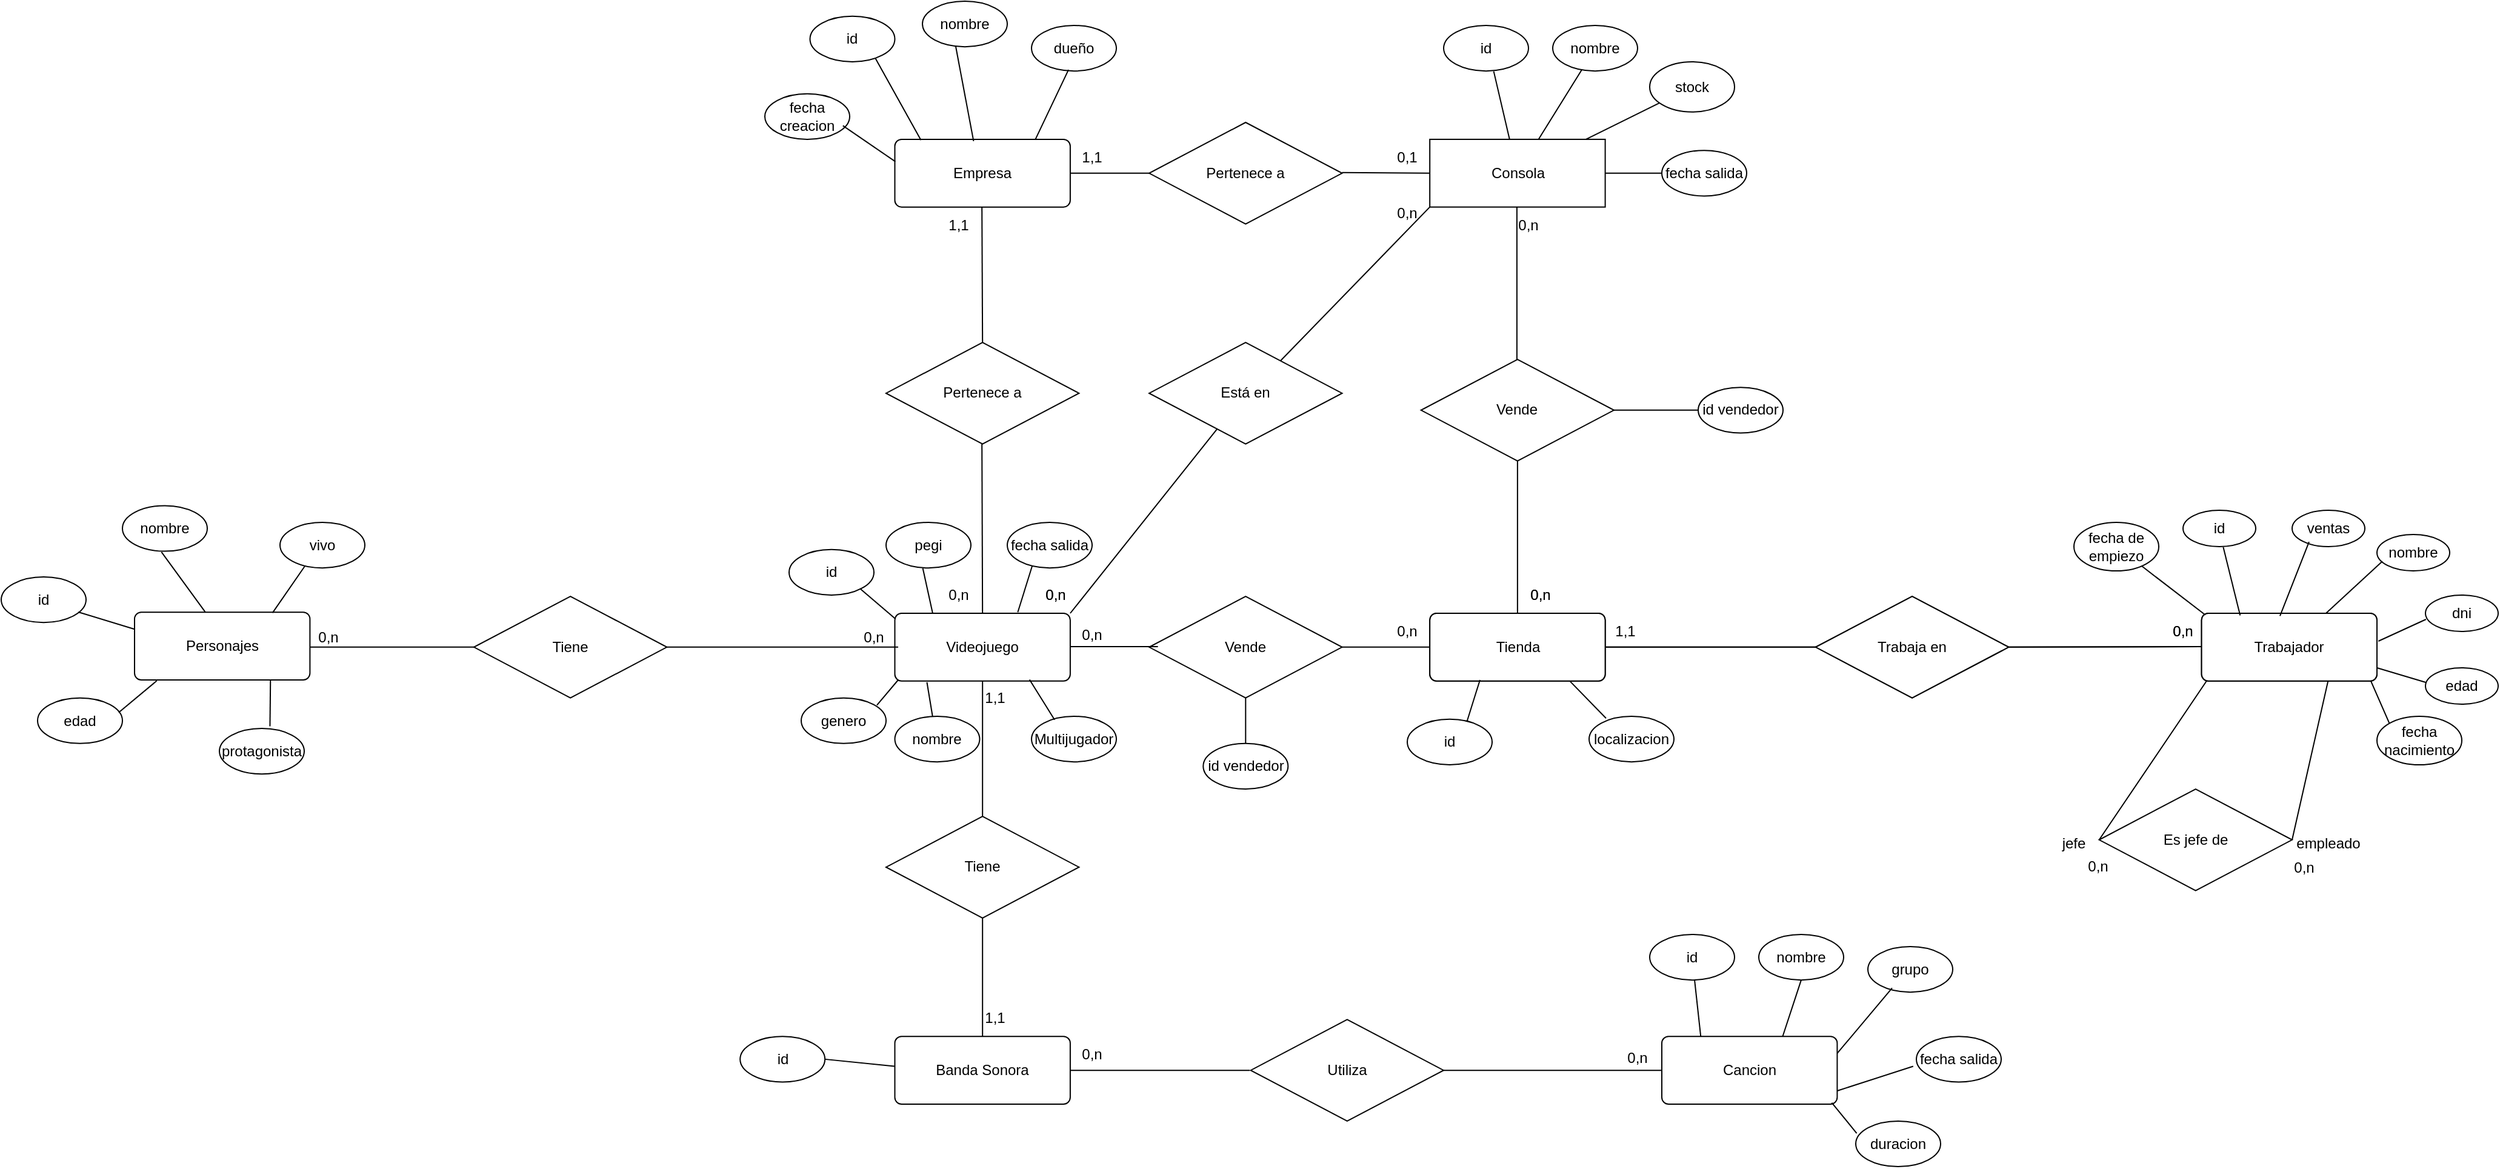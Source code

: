 <mxfile version="21.2.7" type="device">
  <diagram id="R2lEEEUBdFMjLlhIrx00" name="Page-1">
    <mxGraphModel dx="1991" dy="1127" grid="1" gridSize="10" guides="1" tooltips="1" connect="1" arrows="1" fold="1" page="1" pageScale="1" pageWidth="850" pageHeight="1100" math="0" shadow="0" extFonts="Permanent Marker^https://fonts.googleapis.com/css?family=Permanent+Marker">
      <root>
        <mxCell id="0" />
        <mxCell id="1" parent="0" />
        <mxCell id="obafi1UPasWX9JM71mCs-112" value="id" style="ellipse;whiteSpace=wrap;html=1;align=center;" vertex="1" parent="1">
          <mxGeometry x="290" y="595" width="70" height="37.59" as="geometry" />
        </mxCell>
        <mxCell id="obafi1UPasWX9JM71mCs-50" value="id vendedor" style="ellipse;whiteSpace=wrap;html=1;align=center;" vertex="1" parent="1">
          <mxGeometry x="1690" y="438.62" width="70" height="37.59" as="geometry" />
        </mxCell>
        <mxCell id="obafi1UPasWX9JM71mCs-51" value="nombre" style="ellipse;whiteSpace=wrap;html=1;align=center;" vertex="1" parent="1">
          <mxGeometry x="2250" y="560" width="60" height="30" as="geometry" />
        </mxCell>
        <mxCell id="obafi1UPasWX9JM71mCs-52" value="dni" style="ellipse;whiteSpace=wrap;html=1;align=center;" vertex="1" parent="1">
          <mxGeometry x="2290" y="610" width="60" height="30" as="geometry" />
        </mxCell>
        <mxCell id="obafi1UPasWX9JM71mCs-53" value="edad" style="ellipse;whiteSpace=wrap;html=1;align=center;" vertex="1" parent="1">
          <mxGeometry x="2290" y="670" width="60" height="30" as="geometry" />
        </mxCell>
        <mxCell id="obafi1UPasWX9JM71mCs-54" value="fecha nacimiento" style="ellipse;whiteSpace=wrap;html=1;align=center;" vertex="1" parent="1">
          <mxGeometry x="2250" y="710" width="70" height="40" as="geometry" />
        </mxCell>
        <mxCell id="obafi1UPasWX9JM71mCs-3" value="Videojuego" style="rounded=1;arcSize=10;whiteSpace=wrap;html=1;align=center;" vertex="1" parent="1">
          <mxGeometry x="1027.235" y="625.0" width="144.706" height="55.862" as="geometry" />
        </mxCell>
        <mxCell id="obafi1UPasWX9JM71mCs-264" style="edgeStyle=orthogonalEdgeStyle;rounded=0;orthogonalLoop=1;jettySize=auto;html=1;exitX=0;exitY=0.5;exitDx=0;exitDy=0;" edge="1" parent="1" source="obafi1UPasWX9JM71mCs-4">
          <mxGeometry relative="1" as="geometry">
            <mxPoint x="1027" y="262.143" as="targetPoint" />
          </mxGeometry>
        </mxCell>
        <mxCell id="obafi1UPasWX9JM71mCs-4" value="Empresa" style="rounded=1;arcSize=10;whiteSpace=wrap;html=1;align=center;" vertex="1" parent="1">
          <mxGeometry x="1027.235" y="233.966" width="144.706" height="55.862" as="geometry" />
        </mxCell>
        <mxCell id="obafi1UPasWX9JM71mCs-5" value="Consola" style="whiteSpace=wrap;html=1;align=center;" vertex="1" parent="1">
          <mxGeometry x="1468.588" y="233.966" width="144.706" height="55.862" as="geometry" />
        </mxCell>
        <mxCell id="obafi1UPasWX9JM71mCs-6" value="Banda Sonora" style="rounded=1;arcSize=10;whiteSpace=wrap;html=1;align=center;" vertex="1" parent="1">
          <mxGeometry x="1027.235" y="974.138" width="144.706" height="55.862" as="geometry" />
        </mxCell>
        <mxCell id="obafi1UPasWX9JM71mCs-11" value="" style="group" vertex="1" connectable="0" parent="1">
          <mxGeometry x="1468.588" y="611.034" width="781.412" height="83.793" as="geometry" />
        </mxCell>
        <mxCell id="obafi1UPasWX9JM71mCs-1" value="Tienda" style="rounded=1;arcSize=10;whiteSpace=wrap;html=1;align=center;" vertex="1" parent="obafi1UPasWX9JM71mCs-11">
          <mxGeometry y="13.966" width="144.706" height="55.862" as="geometry" />
        </mxCell>
        <mxCell id="obafi1UPasWX9JM71mCs-2" value="Trabajador" style="rounded=1;arcSize=10;whiteSpace=wrap;html=1;align=center;" vertex="1" parent="obafi1UPasWX9JM71mCs-11">
          <mxGeometry x="636.706" y="13.966" width="144.706" height="55.862" as="geometry" />
        </mxCell>
        <mxCell id="obafi1UPasWX9JM71mCs-8" value="Tiene" style="shape=rhombus;perimeter=rhombusPerimeter;whiteSpace=wrap;html=1;align=center;" vertex="1" parent="obafi1UPasWX9JM71mCs-11">
          <mxGeometry x="318.353" width="159.176" height="83.793" as="geometry" />
        </mxCell>
        <mxCell id="obafi1UPasWX9JM71mCs-9" value="" style="endArrow=none;html=1;rounded=0;exitX=1;exitY=0.5;exitDx=0;exitDy=0;entryX=0;entryY=0.5;entryDx=0;entryDy=0;" edge="1" parent="obafi1UPasWX9JM71mCs-11" source="obafi1UPasWX9JM71mCs-1" target="obafi1UPasWX9JM71mCs-8">
          <mxGeometry width="50" height="50" relative="1" as="geometry">
            <mxPoint x="303.882" y="83.793" as="sourcePoint" />
            <mxPoint x="376.235" y="13.966" as="targetPoint" />
          </mxGeometry>
        </mxCell>
        <mxCell id="obafi1UPasWX9JM71mCs-10" value="" style="endArrow=none;html=1;rounded=0;entryX=0;entryY=0.5;entryDx=0;entryDy=0;" edge="1" parent="obafi1UPasWX9JM71mCs-11">
          <mxGeometry width="50" height="50" relative="1" as="geometry">
            <mxPoint x="477.529" y="41.897" as="sourcePoint" />
            <mxPoint x="636.706" y="41.422" as="targetPoint" />
          </mxGeometry>
        </mxCell>
        <mxCell id="obafi1UPasWX9JM71mCs-40" value="0,n" style="text;html=1;strokeColor=none;fillColor=none;align=center;verticalAlign=middle;whiteSpace=wrap;rounded=0;" vertex="1" parent="obafi1UPasWX9JM71mCs-11">
          <mxGeometry x="61.412" y="-16.034" width="60" height="30" as="geometry" />
        </mxCell>
        <mxCell id="obafi1UPasWX9JM71mCs-46" value="1,1" style="text;html=1;strokeColor=none;fillColor=none;align=center;verticalAlign=middle;whiteSpace=wrap;rounded=0;" vertex="1" parent="obafi1UPasWX9JM71mCs-11">
          <mxGeometry x="131.412" y="13.966" width="60" height="30" as="geometry" />
        </mxCell>
        <mxCell id="obafi1UPasWX9JM71mCs-47" value="0,n" style="text;html=1;strokeColor=none;fillColor=none;align=center;verticalAlign=middle;whiteSpace=wrap;rounded=0;" vertex="1" parent="obafi1UPasWX9JM71mCs-11">
          <mxGeometry x="591.412" y="13.966" width="60" height="30" as="geometry" />
        </mxCell>
        <mxCell id="obafi1UPasWX9JM71mCs-13" value="Vende" style="shape=rhombus;perimeter=rhombusPerimeter;whiteSpace=wrap;html=1;align=center;" vertex="1" parent="1">
          <mxGeometry x="1461.353" y="415.517" width="159.176" height="83.793" as="geometry" />
        </mxCell>
        <mxCell id="obafi1UPasWX9JM71mCs-14" value="" style="endArrow=none;html=1;rounded=0;exitX=0.5;exitY=1;exitDx=0;exitDy=0;entryX=0;entryY=0.5;entryDx=0;entryDy=0;" edge="1" parent="1" source="obafi1UPasWX9JM71mCs-13">
          <mxGeometry width="50" height="50" relative="1" as="geometry">
            <mxPoint x="1367.294" y="625.0" as="sourcePoint" />
            <mxPoint x="1540.941" y="625.0" as="targetPoint" />
            <Array as="points" />
          </mxGeometry>
        </mxCell>
        <mxCell id="obafi1UPasWX9JM71mCs-15" value="" style="endArrow=none;html=1;rounded=0;exitX=0.5;exitY=1;exitDx=0;exitDy=0;entryX=0;entryY=0.5;entryDx=0;entryDy=0;" edge="1" parent="1">
          <mxGeometry width="50" height="50" relative="1" as="geometry">
            <mxPoint x="1540.449" y="289.828" as="sourcePoint" />
            <mxPoint x="1540.449" y="415.517" as="targetPoint" />
            <Array as="points" />
          </mxGeometry>
        </mxCell>
        <mxCell id="obafi1UPasWX9JM71mCs-17" value="Pertenece a" style="shape=rhombus;perimeter=rhombusPerimeter;whiteSpace=wrap;html=1;align=center;" vertex="1" parent="1">
          <mxGeometry x="1020" y="401.552" width="159.176" height="83.793" as="geometry" />
        </mxCell>
        <mxCell id="obafi1UPasWX9JM71mCs-18" value="" style="endArrow=none;html=1;rounded=0;exitX=0.5;exitY=1;exitDx=0;exitDy=0;entryX=0.5;entryY=0;entryDx=0;entryDy=0;" edge="1" parent="1" target="obafi1UPasWX9JM71mCs-3">
          <mxGeometry width="50" height="50" relative="1" as="geometry">
            <mxPoint x="1099.096" y="485.345" as="sourcePoint" />
            <mxPoint x="1099.096" y="611.034" as="targetPoint" />
            <Array as="points" />
          </mxGeometry>
        </mxCell>
        <mxCell id="obafi1UPasWX9JM71mCs-19" value="" style="endArrow=none;html=1;rounded=0;exitX=0.5;exitY=1;exitDx=0;exitDy=0;" edge="1" parent="1">
          <mxGeometry width="50" height="50" relative="1" as="geometry">
            <mxPoint x="1099.096" y="289.828" as="sourcePoint" />
            <mxPoint x="1099.588" y="401.552" as="targetPoint" />
            <Array as="points" />
          </mxGeometry>
        </mxCell>
        <mxCell id="obafi1UPasWX9JM71mCs-20" value="Pertenece a" style="shape=rhombus;perimeter=rhombusPerimeter;whiteSpace=wrap;html=1;align=center;" vertex="1" parent="1">
          <mxGeometry x="1237.059" y="220" width="159.176" height="83.793" as="geometry" />
        </mxCell>
        <mxCell id="obafi1UPasWX9JM71mCs-21" value="" style="endArrow=none;html=1;rounded=0;exitX=0.5;exitY=1;exitDx=0;exitDy=0;entryX=0;entryY=0.5;entryDx=0;entryDy=0;" edge="1" parent="1" target="obafi1UPasWX9JM71mCs-20">
          <mxGeometry width="50" height="50" relative="1" as="geometry">
            <mxPoint x="1171.941" y="261.897" as="sourcePoint" />
            <mxPoint x="1172.433" y="373.621" as="targetPoint" />
            <Array as="points" />
          </mxGeometry>
        </mxCell>
        <mxCell id="obafi1UPasWX9JM71mCs-22" value="" style="endArrow=none;html=1;rounded=0;exitX=0.5;exitY=1;exitDx=0;exitDy=0;entryX=0;entryY=0.5;entryDx=0;entryDy=0;" edge="1" parent="1" target="obafi1UPasWX9JM71mCs-5">
          <mxGeometry width="50" height="50" relative="1" as="geometry">
            <mxPoint x="1396.235" y="261.422" as="sourcePoint" />
            <mxPoint x="1461.353" y="261.422" as="targetPoint" />
            <Array as="points" />
          </mxGeometry>
        </mxCell>
        <mxCell id="obafi1UPasWX9JM71mCs-23" value="" style="endArrow=none;html=1;rounded=0;" edge="1" parent="1" target="obafi1UPasWX9JM71mCs-24">
          <mxGeometry width="50" height="50" relative="1" as="geometry">
            <mxPoint x="1171.941" y="625.0" as="sourcePoint" />
            <mxPoint x="1309.412" y="471.379" as="targetPoint" />
          </mxGeometry>
        </mxCell>
        <mxCell id="obafi1UPasWX9JM71mCs-24" value="Está en" style="shape=rhombus;perimeter=rhombusPerimeter;whiteSpace=wrap;html=1;align=center;" vertex="1" parent="1">
          <mxGeometry x="1237.059" y="401.552" width="159.176" height="83.793" as="geometry" />
        </mxCell>
        <mxCell id="obafi1UPasWX9JM71mCs-25" value="" style="endArrow=none;html=1;rounded=0;exitX=0.681;exitY=0.18;exitDx=0;exitDy=0;exitPerimeter=0;" edge="1" parent="1" source="obafi1UPasWX9JM71mCs-24">
          <mxGeometry width="50" height="50" relative="1" as="geometry">
            <mxPoint x="1331.118" y="443.448" as="sourcePoint" />
            <mxPoint x="1468.588" y="289.828" as="targetPoint" />
          </mxGeometry>
        </mxCell>
        <mxCell id="obafi1UPasWX9JM71mCs-26" value="Vende" style="shape=rhombus;perimeter=rhombusPerimeter;whiteSpace=wrap;html=1;align=center;" vertex="1" parent="1">
          <mxGeometry x="1237.059" y="611.034" width="159.176" height="83.793" as="geometry" />
        </mxCell>
        <mxCell id="obafi1UPasWX9JM71mCs-27" value="" style="endArrow=none;html=1;rounded=0;exitX=1;exitY=0.5;exitDx=0;exitDy=0;entryX=0;entryY=0.5;entryDx=0;entryDy=0;" edge="1" parent="1" source="obafi1UPasWX9JM71mCs-26" target="obafi1UPasWX9JM71mCs-1">
          <mxGeometry width="50" height="50" relative="1" as="geometry">
            <mxPoint x="1454.118" y="555.172" as="sourcePoint" />
            <mxPoint x="1454.118" y="680.862" as="targetPoint" />
            <Array as="points" />
          </mxGeometry>
        </mxCell>
        <mxCell id="obafi1UPasWX9JM71mCs-28" value="" style="endArrow=none;html=1;rounded=0;exitX=1;exitY=0.5;exitDx=0;exitDy=0;entryX=0;entryY=0.5;entryDx=0;entryDy=0;" edge="1" parent="1">
          <mxGeometry width="50" height="50" relative="1" as="geometry">
            <mxPoint x="1171.941" y="652.456" as="sourcePoint" />
            <mxPoint x="1244.294" y="652.456" as="targetPoint" />
            <Array as="points" />
          </mxGeometry>
        </mxCell>
        <mxCell id="obafi1UPasWX9JM71mCs-29" value="Tiene" style="shape=rhombus;perimeter=rhombusPerimeter;whiteSpace=wrap;html=1;align=center;" vertex="1" parent="1">
          <mxGeometry x="1020" y="792.586" width="159.176" height="83.793" as="geometry" />
        </mxCell>
        <mxCell id="obafi1UPasWX9JM71mCs-31" value="" style="endArrow=none;html=1;rounded=0;exitX=0.5;exitY=1;exitDx=0;exitDy=0;entryX=0.5;entryY=0;entryDx=0;entryDy=0;" edge="1" parent="1" source="obafi1UPasWX9JM71mCs-29">
          <mxGeometry width="50" height="50" relative="1" as="geometry">
            <mxPoint x="1099.096" y="834.483" as="sourcePoint" />
            <mxPoint x="1099.588" y="974.138" as="targetPoint" />
            <Array as="points" />
          </mxGeometry>
        </mxCell>
        <mxCell id="obafi1UPasWX9JM71mCs-32" value="" style="endArrow=none;html=1;rounded=0;entryX=0.5;entryY=0;entryDx=0;entryDy=0;" edge="1" parent="1" target="obafi1UPasWX9JM71mCs-29">
          <mxGeometry width="50" height="50" relative="1" as="geometry">
            <mxPoint x="1099.588" y="680.862" as="sourcePoint" />
            <mxPoint x="1099.588" y="764.655" as="targetPoint" />
            <Array as="points" />
          </mxGeometry>
        </mxCell>
        <mxCell id="obafi1UPasWX9JM71mCs-34" value="0,n" style="text;html=1;strokeColor=none;fillColor=none;align=center;verticalAlign=middle;whiteSpace=wrap;rounded=0;" vertex="1" parent="1">
          <mxGeometry x="1420" y="625" width="60" height="30" as="geometry" />
        </mxCell>
        <mxCell id="obafi1UPasWX9JM71mCs-35" value="0,n" style="text;html=1;strokeColor=none;fillColor=none;align=center;verticalAlign=middle;whiteSpace=wrap;rounded=0;" vertex="1" parent="1">
          <mxGeometry x="1160" y="630" width="60" height="25" as="geometry" />
        </mxCell>
        <mxCell id="obafi1UPasWX9JM71mCs-36" value="0,n" style="text;html=1;strokeColor=none;fillColor=none;align=center;verticalAlign=middle;whiteSpace=wrap;rounded=0;" vertex="1" parent="1">
          <mxGeometry x="1420" y="280" width="60" height="30" as="geometry" />
        </mxCell>
        <mxCell id="obafi1UPasWX9JM71mCs-37" value="0,n" style="text;html=1;strokeColor=none;fillColor=none;align=center;verticalAlign=middle;whiteSpace=wrap;rounded=0;" vertex="1" parent="1">
          <mxGeometry x="1130" y="595" width="60" height="30" as="geometry" />
        </mxCell>
        <mxCell id="obafi1UPasWX9JM71mCs-38" value="0,1" style="text;html=1;strokeColor=none;fillColor=none;align=center;verticalAlign=middle;whiteSpace=wrap;rounded=0;" vertex="1" parent="1">
          <mxGeometry x="1420" y="233.97" width="60" height="30" as="geometry" />
        </mxCell>
        <mxCell id="obafi1UPasWX9JM71mCs-39" value="1,1" style="text;html=1;strokeColor=none;fillColor=none;align=center;verticalAlign=middle;whiteSpace=wrap;rounded=0;" vertex="1" parent="1">
          <mxGeometry x="1160" y="233.97" width="60" height="30" as="geometry" />
        </mxCell>
        <mxCell id="obafi1UPasWX9JM71mCs-41" value="0,n" style="text;html=1;strokeColor=none;fillColor=none;align=center;verticalAlign=middle;whiteSpace=wrap;rounded=0;" vertex="1" parent="1">
          <mxGeometry x="1520" y="289.83" width="60" height="30" as="geometry" />
        </mxCell>
        <mxCell id="obafi1UPasWX9JM71mCs-42" value="1,1" style="text;html=1;strokeColor=none;fillColor=none;align=center;verticalAlign=middle;whiteSpace=wrap;rounded=0;" vertex="1" parent="1">
          <mxGeometry x="1080" y="680" width="60" height="30" as="geometry" />
        </mxCell>
        <mxCell id="obafi1UPasWX9JM71mCs-43" value="1,1" style="text;html=1;strokeColor=none;fillColor=none;align=center;verticalAlign=middle;whiteSpace=wrap;rounded=0;" vertex="1" parent="1">
          <mxGeometry x="1080" y="944.14" width="60" height="30" as="geometry" />
        </mxCell>
        <mxCell id="obafi1UPasWX9JM71mCs-48" value="id" style="ellipse;whiteSpace=wrap;html=1;align=center;" vertex="1" parent="1">
          <mxGeometry x="2090" y="540" width="60" height="30" as="geometry" />
        </mxCell>
        <mxCell id="obafi1UPasWX9JM71mCs-49" value="ventas" style="ellipse;whiteSpace=wrap;html=1;align=center;" vertex="1" parent="1">
          <mxGeometry x="2180" y="540" width="60" height="30" as="geometry" />
        </mxCell>
        <mxCell id="obafi1UPasWX9JM71mCs-55" value="fecha de empiezo" style="ellipse;whiteSpace=wrap;html=1;align=center;" vertex="1" parent="1">
          <mxGeometry x="2000" y="550" width="70" height="40" as="geometry" />
        </mxCell>
        <mxCell id="obafi1UPasWX9JM71mCs-56" value="id vendedor" style="ellipse;whiteSpace=wrap;html=1;align=center;" vertex="1" parent="1">
          <mxGeometry x="1281.65" y="732.41" width="70" height="37.59" as="geometry" />
        </mxCell>
        <mxCell id="obafi1UPasWX9JM71mCs-58" value="id" style="ellipse;whiteSpace=wrap;html=1;align=center;" vertex="1" parent="1">
          <mxGeometry x="1480" y="140" width="70" height="37.59" as="geometry" />
        </mxCell>
        <mxCell id="obafi1UPasWX9JM71mCs-59" value="nombre" style="ellipse;whiteSpace=wrap;html=1;align=center;" vertex="1" parent="1">
          <mxGeometry x="1570" y="140" width="70" height="37.59" as="geometry" />
        </mxCell>
        <mxCell id="obafi1UPasWX9JM71mCs-60" value="stock" style="ellipse;whiteSpace=wrap;html=1;align=center;" vertex="1" parent="1">
          <mxGeometry x="1650" y="170" width="70" height="41.38" as="geometry" />
        </mxCell>
        <mxCell id="obafi1UPasWX9JM71mCs-61" value="fecha salida" style="ellipse;whiteSpace=wrap;html=1;align=center;" vertex="1" parent="1">
          <mxGeometry x="1660" y="243.1" width="70" height="37.59" as="geometry" />
        </mxCell>
        <mxCell id="obafi1UPasWX9JM71mCs-62" value="id" style="ellipse;whiteSpace=wrap;html=1;align=center;" vertex="1" parent="1">
          <mxGeometry x="957.24" y="132.41" width="70" height="37.59" as="geometry" />
        </mxCell>
        <mxCell id="obafi1UPasWX9JM71mCs-63" value="nombre" style="ellipse;whiteSpace=wrap;html=1;align=center;" vertex="1" parent="1">
          <mxGeometry x="1050" y="120" width="70" height="37.59" as="geometry" />
        </mxCell>
        <mxCell id="obafi1UPasWX9JM71mCs-64" value="dueño" style="ellipse;whiteSpace=wrap;html=1;align=center;" vertex="1" parent="1">
          <mxGeometry x="1140" y="140" width="70" height="37.59" as="geometry" />
        </mxCell>
        <mxCell id="obafi1UPasWX9JM71mCs-66" value="fecha creacion" style="ellipse;whiteSpace=wrap;html=1;align=center;" vertex="1" parent="1">
          <mxGeometry x="920" y="196.38" width="70" height="37.59" as="geometry" />
        </mxCell>
        <mxCell id="obafi1UPasWX9JM71mCs-67" value="localizacion" style="ellipse;whiteSpace=wrap;html=1;align=center;" vertex="1" parent="1">
          <mxGeometry x="1600" y="710.0" width="70" height="37.59" as="geometry" />
        </mxCell>
        <mxCell id="obafi1UPasWX9JM71mCs-68" value="id" style="ellipse;whiteSpace=wrap;html=1;align=center;" vertex="1" parent="1">
          <mxGeometry x="1450" y="712.41" width="70" height="37.59" as="geometry" />
        </mxCell>
        <mxCell id="obafi1UPasWX9JM71mCs-80" value="Es jefe de" style="shape=rhombus;perimeter=rhombusPerimeter;whiteSpace=wrap;html=1;align=center;" vertex="1" parent="1">
          <mxGeometry x="2020.819" y="770.004" width="159.176" height="83.793" as="geometry" />
        </mxCell>
        <mxCell id="obafi1UPasWX9JM71mCs-81" value="" style="endArrow=none;html=1;rounded=0;exitX=0.5;exitY=1;exitDx=0;exitDy=0;entryX=1;entryY=0.5;entryDx=0;entryDy=0;" edge="1" parent="1" target="obafi1UPasWX9JM71mCs-80">
          <mxGeometry width="50" height="50" relative="1" as="geometry">
            <mxPoint x="2209.64" y="680.86" as="sourcePoint" />
            <mxPoint x="2210" y="820" as="targetPoint" />
            <Array as="points" />
          </mxGeometry>
        </mxCell>
        <mxCell id="obafi1UPasWX9JM71mCs-82" value="" style="endArrow=none;html=1;rounded=0;entryX=0;entryY=0.5;entryDx=0;entryDy=0;" edge="1" parent="1" target="obafi1UPasWX9JM71mCs-80">
          <mxGeometry width="50" height="50" relative="1" as="geometry">
            <mxPoint x="2110" y="680" as="sourcePoint" />
            <mxPoint x="2070" y="792.59" as="targetPoint" />
            <Array as="points" />
          </mxGeometry>
        </mxCell>
        <mxCell id="obafi1UPasWX9JM71mCs-83" value="" style="group" vertex="1" connectable="0" parent="1">
          <mxGeometry x="1468.588" y="611.034" width="781.412" height="83.793" as="geometry" />
        </mxCell>
        <mxCell id="obafi1UPasWX9JM71mCs-84" value="Tienda" style="rounded=1;arcSize=10;whiteSpace=wrap;html=1;align=center;" vertex="1" parent="obafi1UPasWX9JM71mCs-83">
          <mxGeometry y="13.966" width="144.706" height="55.862" as="geometry" />
        </mxCell>
        <mxCell id="obafi1UPasWX9JM71mCs-85" value="Trabajador" style="rounded=1;arcSize=10;whiteSpace=wrap;html=1;align=center;" vertex="1" parent="obafi1UPasWX9JM71mCs-83">
          <mxGeometry x="636.706" y="13.966" width="144.706" height="55.862" as="geometry" />
        </mxCell>
        <mxCell id="obafi1UPasWX9JM71mCs-86" value="Trabaja en" style="shape=rhombus;perimeter=rhombusPerimeter;whiteSpace=wrap;html=1;align=center;" vertex="1" parent="obafi1UPasWX9JM71mCs-83">
          <mxGeometry x="318.353" width="159.176" height="83.793" as="geometry" />
        </mxCell>
        <mxCell id="obafi1UPasWX9JM71mCs-87" value="" style="endArrow=none;html=1;rounded=0;exitX=1;exitY=0.5;exitDx=0;exitDy=0;entryX=0;entryY=0.5;entryDx=0;entryDy=0;" edge="1" parent="obafi1UPasWX9JM71mCs-83" source="obafi1UPasWX9JM71mCs-84" target="obafi1UPasWX9JM71mCs-86">
          <mxGeometry width="50" height="50" relative="1" as="geometry">
            <mxPoint x="303.882" y="83.793" as="sourcePoint" />
            <mxPoint x="376.235" y="13.966" as="targetPoint" />
          </mxGeometry>
        </mxCell>
        <mxCell id="obafi1UPasWX9JM71mCs-88" value="" style="endArrow=none;html=1;rounded=0;entryX=0;entryY=0.5;entryDx=0;entryDy=0;" edge="1" parent="obafi1UPasWX9JM71mCs-83">
          <mxGeometry width="50" height="50" relative="1" as="geometry">
            <mxPoint x="477.529" y="41.897" as="sourcePoint" />
            <mxPoint x="636.706" y="41.422" as="targetPoint" />
          </mxGeometry>
        </mxCell>
        <mxCell id="obafi1UPasWX9JM71mCs-89" value="0,n" style="text;html=1;strokeColor=none;fillColor=none;align=center;verticalAlign=middle;whiteSpace=wrap;rounded=0;" vertex="1" parent="obafi1UPasWX9JM71mCs-83">
          <mxGeometry x="61.412" y="-16.034" width="60" height="30" as="geometry" />
        </mxCell>
        <mxCell id="obafi1UPasWX9JM71mCs-91" value="0,n" style="text;html=1;strokeColor=none;fillColor=none;align=center;verticalAlign=middle;whiteSpace=wrap;rounded=0;" vertex="1" parent="obafi1UPasWX9JM71mCs-83">
          <mxGeometry x="591.412" y="13.966" width="60" height="30" as="geometry" />
        </mxCell>
        <mxCell id="obafi1UPasWX9JM71mCs-92" value="0,n" style="text;html=1;strokeColor=none;fillColor=none;align=center;verticalAlign=middle;whiteSpace=wrap;rounded=0;" vertex="1" parent="1">
          <mxGeometry x="2160" y="820" width="60" height="30" as="geometry" />
        </mxCell>
        <mxCell id="obafi1UPasWX9JM71mCs-93" value="0,n" style="text;html=1;strokeColor=none;fillColor=none;align=center;verticalAlign=middle;whiteSpace=wrap;rounded=0;" vertex="1" parent="1">
          <mxGeometry x="1990" y="819.48" width="60" height="30" as="geometry" />
        </mxCell>
        <mxCell id="obafi1UPasWX9JM71mCs-94" value="jefe" style="text;html=1;strokeColor=none;fillColor=none;align=center;verticalAlign=middle;whiteSpace=wrap;rounded=0;" vertex="1" parent="1">
          <mxGeometry x="1970" y="800" width="60" height="30" as="geometry" />
        </mxCell>
        <mxCell id="obafi1UPasWX9JM71mCs-95" value="empleado" style="text;html=1;strokeColor=none;fillColor=none;align=center;verticalAlign=middle;whiteSpace=wrap;rounded=0;" vertex="1" parent="1">
          <mxGeometry x="2180" y="800" width="60" height="30" as="geometry" />
        </mxCell>
        <mxCell id="obafi1UPasWX9JM71mCs-96" value="id" style="ellipse;whiteSpace=wrap;html=1;align=center;" vertex="1" parent="1">
          <mxGeometry x="940" y="572.41" width="70" height="37.59" as="geometry" />
        </mxCell>
        <mxCell id="obafi1UPasWX9JM71mCs-97" value="0,n" style="text;html=1;strokeColor=none;fillColor=none;align=center;verticalAlign=middle;whiteSpace=wrap;rounded=0;" vertex="1" parent="1">
          <mxGeometry x="1130" y="595" width="60" height="30" as="geometry" />
        </mxCell>
        <mxCell id="obafi1UPasWX9JM71mCs-98" value="0,n" style="text;html=1;strokeColor=none;fillColor=none;align=center;verticalAlign=middle;whiteSpace=wrap;rounded=0;" vertex="1" parent="1">
          <mxGeometry x="1050" y="595" width="60" height="30" as="geometry" />
        </mxCell>
        <mxCell id="obafi1UPasWX9JM71mCs-99" value="1,1" style="text;html=1;strokeColor=none;fillColor=none;align=center;verticalAlign=middle;whiteSpace=wrap;rounded=0;" vertex="1" parent="1">
          <mxGeometry x="1050" y="289.83" width="60" height="30" as="geometry" />
        </mxCell>
        <mxCell id="obafi1UPasWX9JM71mCs-100" value="nombre" style="ellipse;whiteSpace=wrap;html=1;align=center;" vertex="1" parent="1">
          <mxGeometry x="1027.24" y="710" width="70" height="37.59" as="geometry" />
        </mxCell>
        <mxCell id="obafi1UPasWX9JM71mCs-101" value="genero" style="ellipse;whiteSpace=wrap;html=1;align=center;" vertex="1" parent="1">
          <mxGeometry x="950" y="694.82" width="70" height="37.59" as="geometry" />
        </mxCell>
        <mxCell id="obafi1UPasWX9JM71mCs-102" value="pegi" style="ellipse;whiteSpace=wrap;html=1;align=center;" vertex="1" parent="1">
          <mxGeometry x="1020" y="550" width="70" height="37.59" as="geometry" />
        </mxCell>
        <mxCell id="obafi1UPasWX9JM71mCs-103" value="Tiene" style="shape=rhombus;perimeter=rhombusPerimeter;whiteSpace=wrap;html=1;align=center;" vertex="1" parent="1">
          <mxGeometry x="680" y="611.032" width="159.176" height="83.793" as="geometry" />
        </mxCell>
        <mxCell id="obafi1UPasWX9JM71mCs-104" value="Personajes" style="rounded=1;arcSize=10;whiteSpace=wrap;html=1;align=center;" vertex="1" parent="1">
          <mxGeometry x="399.995" y="624.14" width="144.706" height="55.862" as="geometry" />
        </mxCell>
        <mxCell id="obafi1UPasWX9JM71mCs-105" value="" style="line;strokeWidth=1;rotatable=0;dashed=0;labelPosition=right;align=left;verticalAlign=middle;spacingTop=0;spacingLeft=6;points=[];portConstraint=eastwest;" vertex="1" parent="1">
          <mxGeometry x="544.7" y="647.93" width="135.3" height="10" as="geometry" />
        </mxCell>
        <mxCell id="obafi1UPasWX9JM71mCs-106" value="" style="line;strokeWidth=1;rotatable=0;dashed=0;labelPosition=right;align=left;verticalAlign=middle;spacingTop=0;spacingLeft=6;points=[];portConstraint=eastwest;" vertex="1" parent="1">
          <mxGeometry x="839.18" y="647.93" width="190.82" height="10" as="geometry" />
        </mxCell>
        <mxCell id="obafi1UPasWX9JM71mCs-107" value="0,n" style="text;html=1;strokeColor=none;fillColor=none;align=center;verticalAlign=middle;whiteSpace=wrap;rounded=0;" vertex="1" parent="1">
          <mxGeometry x="980" y="630" width="60" height="30" as="geometry" />
        </mxCell>
        <mxCell id="obafi1UPasWX9JM71mCs-108" value="0,n" style="text;html=1;strokeColor=none;fillColor=none;align=center;verticalAlign=middle;whiteSpace=wrap;rounded=0;" vertex="1" parent="1">
          <mxGeometry x="530" y="630" width="60" height="30" as="geometry" />
        </mxCell>
        <mxCell id="obafi1UPasWX9JM71mCs-109" value="fecha salida" style="ellipse;whiteSpace=wrap;html=1;align=center;" vertex="1" parent="1">
          <mxGeometry x="1120" y="550" width="70" height="37.59" as="geometry" />
        </mxCell>
        <mxCell id="obafi1UPasWX9JM71mCs-110" value="Multijugador" style="ellipse;whiteSpace=wrap;html=1;align=center;" vertex="1" parent="1">
          <mxGeometry x="1140" y="710" width="70" height="37.59" as="geometry" />
        </mxCell>
        <mxCell id="obafi1UPasWX9JM71mCs-111" value="nombre" style="ellipse;whiteSpace=wrap;html=1;align=center;" vertex="1" parent="1">
          <mxGeometry x="390" y="536.2" width="70" height="37.59" as="geometry" />
        </mxCell>
        <mxCell id="obafi1UPasWX9JM71mCs-113" value="protagonista" style="ellipse;whiteSpace=wrap;html=1;align=center;" vertex="1" parent="1">
          <mxGeometry x="470" y="720" width="70" height="37.59" as="geometry" />
        </mxCell>
        <mxCell id="obafi1UPasWX9JM71mCs-114" value="edad" style="ellipse;whiteSpace=wrap;html=1;align=center;" vertex="1" parent="1">
          <mxGeometry x="320" y="694.82" width="70" height="37.59" as="geometry" />
        </mxCell>
        <mxCell id="obafi1UPasWX9JM71mCs-115" value="vivo" style="ellipse;whiteSpace=wrap;html=1;align=center;" vertex="1" parent="1">
          <mxGeometry x="520" y="550" width="70" height="37.59" as="geometry" />
        </mxCell>
        <mxCell id="obafi1UPasWX9JM71mCs-116" value="id" style="ellipse;whiteSpace=wrap;html=1;align=center;" vertex="1" parent="1">
          <mxGeometry x="899.59" y="974.14" width="70" height="37.59" as="geometry" />
        </mxCell>
        <mxCell id="obafi1UPasWX9JM71mCs-118" value="Utiliza" style="shape=rhombus;perimeter=rhombusPerimeter;whiteSpace=wrap;html=1;align=center;" vertex="1" parent="1">
          <mxGeometry x="1320.819" y="960.174" width="159.176" height="83.793" as="geometry" />
        </mxCell>
        <mxCell id="obafi1UPasWX9JM71mCs-119" value="Cancion" style="rounded=1;arcSize=10;whiteSpace=wrap;html=1;align=center;" vertex="1" parent="1">
          <mxGeometry x="1659.995" y="974.138" width="144.706" height="55.862" as="geometry" />
        </mxCell>
        <mxCell id="obafi1UPasWX9JM71mCs-120" value="" style="line;strokeWidth=1;rotatable=0;dashed=0;labelPosition=right;align=left;verticalAlign=middle;spacingTop=0;spacingLeft=6;points=[];portConstraint=eastwest;" vertex="1" parent="1">
          <mxGeometry x="1171.94" y="997.07" width="148.06" height="10" as="geometry" />
        </mxCell>
        <mxCell id="obafi1UPasWX9JM71mCs-123" value="" style="line;strokeWidth=1;rotatable=0;dashed=0;labelPosition=right;align=left;verticalAlign=middle;spacingTop=0;spacingLeft=6;points=[];portConstraint=eastwest;" vertex="1" parent="1">
          <mxGeometry x="1480" y="997.07" width="180" height="10" as="geometry" />
        </mxCell>
        <mxCell id="obafi1UPasWX9JM71mCs-125" value="id" style="ellipse;whiteSpace=wrap;html=1;align=center;" vertex="1" parent="1">
          <mxGeometry x="1650" y="890" width="70" height="37.59" as="geometry" />
        </mxCell>
        <mxCell id="obafi1UPasWX9JM71mCs-126" value="nombre" style="ellipse;whiteSpace=wrap;html=1;align=center;" vertex="1" parent="1">
          <mxGeometry x="1740" y="890" width="70" height="37.59" as="geometry" />
        </mxCell>
        <mxCell id="obafi1UPasWX9JM71mCs-127" value="grupo" style="ellipse;whiteSpace=wrap;html=1;align=center;" vertex="1" parent="1">
          <mxGeometry x="1830" y="900" width="70" height="37.59" as="geometry" />
        </mxCell>
        <mxCell id="obafi1UPasWX9JM71mCs-128" value="fecha salida" style="ellipse;whiteSpace=wrap;html=1;align=center;" vertex="1" parent="1">
          <mxGeometry x="1870" y="974.14" width="70" height="37.59" as="geometry" />
        </mxCell>
        <mxCell id="obafi1UPasWX9JM71mCs-129" value="duracion" style="ellipse;whiteSpace=wrap;html=1;align=center;" vertex="1" parent="1">
          <mxGeometry x="1820" y="1043.97" width="70" height="37.59" as="geometry" />
        </mxCell>
        <mxCell id="obafi1UPasWX9JM71mCs-130" value="0,n" style="text;html=1;strokeColor=none;fillColor=none;align=center;verticalAlign=middle;whiteSpace=wrap;rounded=0;" vertex="1" parent="1">
          <mxGeometry x="1160" y="974.14" width="60" height="30" as="geometry" />
        </mxCell>
        <mxCell id="obafi1UPasWX9JM71mCs-131" value="0,n" style="text;html=1;strokeColor=none;fillColor=none;align=center;verticalAlign=middle;whiteSpace=wrap;rounded=0;" vertex="1" parent="1">
          <mxGeometry x="1610" y="977.07" width="60" height="30" as="geometry" />
        </mxCell>
        <mxCell id="obafi1UPasWX9JM71mCs-133" value="" style="endArrow=none;html=1;rounded=0;exitX=1;exitY=0.25;exitDx=0;exitDy=0;" edge="1" parent="1" source="obafi1UPasWX9JM71mCs-119">
          <mxGeometry width="50" height="50" relative="1" as="geometry">
            <mxPoint x="1800" y="984.14" as="sourcePoint" />
            <mxPoint x="1850" y="934.14" as="targetPoint" />
          </mxGeometry>
        </mxCell>
        <mxCell id="obafi1UPasWX9JM71mCs-241" value="" style="endArrow=none;html=1;rounded=0;exitX=1;exitY=0.25;exitDx=0;exitDy=0;entryX=-0.037;entryY=0.655;entryDx=0;entryDy=0;entryPerimeter=0;" edge="1" parent="1" target="obafi1UPasWX9JM71mCs-128">
          <mxGeometry width="50" height="50" relative="1" as="geometry">
            <mxPoint x="1804.7" y="1019" as="sourcePoint" />
            <mxPoint x="1849.7" y="965.14" as="targetPoint" />
          </mxGeometry>
        </mxCell>
        <mxCell id="obafi1UPasWX9JM71mCs-242" value="" style="endArrow=none;html=1;rounded=0;exitX=1;exitY=0.25;exitDx=0;exitDy=0;entryX=0.5;entryY=1;entryDx=0;entryDy=0;" edge="1" parent="1" target="obafi1UPasWX9JM71mCs-126">
          <mxGeometry width="50" height="50" relative="1" as="geometry">
            <mxPoint x="1759.7" y="974.14" as="sourcePoint" />
            <mxPoint x="1804.7" y="920.28" as="targetPoint" />
          </mxGeometry>
        </mxCell>
        <mxCell id="obafi1UPasWX9JM71mCs-243" value="" style="endArrow=none;html=1;rounded=0;exitX=0.222;exitY=-0.002;exitDx=0;exitDy=0;exitPerimeter=0;" edge="1" parent="1" source="obafi1UPasWX9JM71mCs-119" target="obafi1UPasWX9JM71mCs-125">
          <mxGeometry width="50" height="50" relative="1" as="geometry">
            <mxPoint x="1650" y="974.14" as="sourcePoint" />
            <mxPoint x="1695" y="920.28" as="targetPoint" />
          </mxGeometry>
        </mxCell>
        <mxCell id="obafi1UPasWX9JM71mCs-244" value="" style="endArrow=none;html=1;rounded=0;exitX=0.969;exitY=0.978;exitDx=0;exitDy=0;exitPerimeter=0;entryX=0.011;entryY=0.267;entryDx=0;entryDy=0;entryPerimeter=0;" edge="1" parent="1" source="obafi1UPasWX9JM71mCs-119" target="obafi1UPasWX9JM71mCs-129">
          <mxGeometry width="50" height="50" relative="1" as="geometry">
            <mxPoint x="1835" y="1018" as="sourcePoint" />
            <mxPoint x="1880" y="964.14" as="targetPoint" />
          </mxGeometry>
        </mxCell>
        <mxCell id="obafi1UPasWX9JM71mCs-245" value="" style="endArrow=none;html=1;rounded=0;exitX=0.787;exitY=0.007;exitDx=0;exitDy=0;entryX=0.29;entryY=0.968;entryDx=0;entryDy=0;entryPerimeter=0;exitPerimeter=0;" edge="1" parent="1" source="obafi1UPasWX9JM71mCs-104" target="obafi1UPasWX9JM71mCs-115">
          <mxGeometry width="50" height="50" relative="1" as="geometry">
            <mxPoint x="495" y="640" as="sourcePoint" />
            <mxPoint x="540" y="580" as="targetPoint" />
          </mxGeometry>
        </mxCell>
        <mxCell id="obafi1UPasWX9JM71mCs-246" value="" style="endArrow=none;html=1;rounded=0;exitX=0.956;exitY=0.32;exitDx=0;exitDy=0;entryX=0.127;entryY=1.012;entryDx=0;entryDy=0;entryPerimeter=0;exitPerimeter=0;" edge="1" parent="1" source="obafi1UPasWX9JM71mCs-114" target="obafi1UPasWX9JM71mCs-104">
          <mxGeometry width="50" height="50" relative="1" as="geometry">
            <mxPoint x="390" y="710" as="sourcePoint" />
            <mxPoint x="418" y="674" as="targetPoint" />
          </mxGeometry>
        </mxCell>
        <mxCell id="obafi1UPasWX9JM71mCs-247" value="" style="endArrow=none;html=1;rounded=0;exitX=0.403;exitY=-0.003;exitDx=0;exitDy=0;entryX=0.46;entryY=1.018;entryDx=0;entryDy=0;entryPerimeter=0;exitPerimeter=0;" edge="1" parent="1" source="obafi1UPasWX9JM71mCs-104" target="obafi1UPasWX9JM71mCs-111">
          <mxGeometry width="50" height="50" relative="1" as="geometry">
            <mxPoint x="522" y="632" as="sourcePoint" />
            <mxPoint x="550" y="596" as="targetPoint" />
          </mxGeometry>
        </mxCell>
        <mxCell id="obafi1UPasWX9JM71mCs-248" value="" style="endArrow=none;html=1;rounded=0;exitX=0;exitY=0.25;exitDx=0;exitDy=0;entryX=0.909;entryY=0.771;entryDx=0;entryDy=0;entryPerimeter=0;" edge="1" parent="1" source="obafi1UPasWX9JM71mCs-104" target="obafi1UPasWX9JM71mCs-112">
          <mxGeometry width="50" height="50" relative="1" as="geometry">
            <mxPoint x="532" y="642" as="sourcePoint" />
            <mxPoint x="560" y="606" as="targetPoint" />
          </mxGeometry>
        </mxCell>
        <mxCell id="obafi1UPasWX9JM71mCs-249" value="" style="endArrow=none;html=1;rounded=0;exitX=0.775;exitY=0.995;exitDx=0;exitDy=0;entryX=0.596;entryY=-0.046;entryDx=0;entryDy=0;entryPerimeter=0;exitPerimeter=0;" edge="1" parent="1" source="obafi1UPasWX9JM71mCs-104" target="obafi1UPasWX9JM71mCs-113">
          <mxGeometry width="50" height="50" relative="1" as="geometry">
            <mxPoint x="542" y="652" as="sourcePoint" />
            <mxPoint x="570" y="616" as="targetPoint" />
          </mxGeometry>
        </mxCell>
        <mxCell id="obafi1UPasWX9JM71mCs-250" value="" style="endArrow=none;html=1;rounded=0;exitX=0.793;exitY=-0.018;exitDx=0;exitDy=0;entryX=0.836;entryY=0.857;entryDx=0;entryDy=0;entryPerimeter=0;exitPerimeter=0;" edge="1" parent="1" source="obafi1UPasWX9JM71mCs-107" target="obafi1UPasWX9JM71mCs-96">
          <mxGeometry width="50" height="50" relative="1" as="geometry">
            <mxPoint x="971" y="646" as="sourcePoint" />
            <mxPoint x="999" y="610" as="targetPoint" />
          </mxGeometry>
        </mxCell>
        <mxCell id="obafi1UPasWX9JM71mCs-251" value="" style="endArrow=none;html=1;rounded=0;exitX=0.142;exitY=1.009;exitDx=0;exitDy=0;entryX=0.433;entryY=1.007;entryDx=0;entryDy=0;entryPerimeter=0;exitPerimeter=0;" edge="1" parent="1" source="obafi1UPasWX9JM71mCs-98" target="obafi1UPasWX9JM71mCs-102">
          <mxGeometry width="50" height="50" relative="1" as="geometry">
            <mxPoint x="1076.74" y="614" as="sourcePoint" />
            <mxPoint x="1047.74" y="590" as="targetPoint" />
          </mxGeometry>
        </mxCell>
        <mxCell id="obafi1UPasWX9JM71mCs-253" value="" style="endArrow=none;html=1;rounded=0;exitX=-0.022;exitY=0.971;exitDx=0;exitDy=0;entryX=0.295;entryY=0.947;entryDx=0;entryDy=0;entryPerimeter=0;exitPerimeter=0;" edge="1" parent="1" source="obafi1UPasWX9JM71mCs-97" target="obafi1UPasWX9JM71mCs-109">
          <mxGeometry width="50" height="50" relative="1" as="geometry">
            <mxPoint x="1140" y="619" as="sourcePoint" />
            <mxPoint x="1111" y="595" as="targetPoint" />
          </mxGeometry>
        </mxCell>
        <mxCell id="obafi1UPasWX9JM71mCs-254" value="" style="endArrow=none;html=1;rounded=0;exitX=0.272;exitY=0.076;exitDx=0;exitDy=0;entryX=0.973;entryY=-0.008;entryDx=0;entryDy=0;entryPerimeter=0;exitPerimeter=0;" edge="1" parent="1" source="obafi1UPasWX9JM71mCs-110" target="obafi1UPasWX9JM71mCs-42">
          <mxGeometry width="50" height="50" relative="1" as="geometry">
            <mxPoint x="1169.5" y="718.82" as="sourcePoint" />
            <mxPoint x="1140.5" y="694.82" as="targetPoint" />
          </mxGeometry>
        </mxCell>
        <mxCell id="obafi1UPasWX9JM71mCs-256" value="" style="endArrow=none;html=1;rounded=0;exitX=0.445;exitY=0.003;exitDx=0;exitDy=0;entryX=0.183;entryY=1.018;entryDx=0;entryDy=0;entryPerimeter=0;exitPerimeter=0;" edge="1" parent="1" source="obafi1UPasWX9JM71mCs-100" target="obafi1UPasWX9JM71mCs-3">
          <mxGeometry width="50" height="50" relative="1" as="geometry">
            <mxPoint x="1068" y="669" as="sourcePoint" />
            <mxPoint x="1039" y="645" as="targetPoint" />
          </mxGeometry>
        </mxCell>
        <mxCell id="obafi1UPasWX9JM71mCs-257" value="" style="endArrow=none;html=1;rounded=0;exitX=0.892;exitY=0.16;exitDx=0;exitDy=0;exitPerimeter=0;" edge="1" parent="1" source="obafi1UPasWX9JM71mCs-101">
          <mxGeometry width="50" height="50" relative="1" as="geometry">
            <mxPoint x="1078" y="679" as="sourcePoint" />
            <mxPoint x="1030" y="680" as="targetPoint" />
          </mxGeometry>
        </mxCell>
        <mxCell id="obafi1UPasWX9JM71mCs-258" value="" style="endArrow=none;html=1;rounded=0;exitX=0.003;exitY=0.329;exitDx=0;exitDy=0;entryX=0.92;entryY=0.699;entryDx=0;entryDy=0;entryPerimeter=0;exitPerimeter=0;" edge="1" parent="1" source="obafi1UPasWX9JM71mCs-4" target="obafi1UPasWX9JM71mCs-66">
          <mxGeometry width="50" height="50" relative="1" as="geometry">
            <mxPoint x="1039" y="257.97" as="sourcePoint" />
            <mxPoint x="1010" y="233.97" as="targetPoint" />
          </mxGeometry>
        </mxCell>
        <mxCell id="obafi1UPasWX9JM71mCs-260" value="" style="endArrow=none;html=1;rounded=0;exitX=0.149;exitY=0.012;exitDx=0;exitDy=0;entryX=0.773;entryY=0.931;entryDx=0;entryDy=0;entryPerimeter=0;exitPerimeter=0;" edge="1" parent="1" source="obafi1UPasWX9JM71mCs-4" target="obafi1UPasWX9JM71mCs-62">
          <mxGeometry width="50" height="50" relative="1" as="geometry">
            <mxPoint x="1054" y="220" as="sourcePoint" />
            <mxPoint x="1010" y="191" as="targetPoint" />
          </mxGeometry>
        </mxCell>
        <mxCell id="obafi1UPasWX9JM71mCs-261" value="" style="endArrow=none;html=1;rounded=0;exitX=0.449;exitY=0.026;exitDx=0;exitDy=0;entryX=0.392;entryY=0.987;entryDx=0;entryDy=0;entryPerimeter=0;exitPerimeter=0;" edge="1" parent="1" source="obafi1UPasWX9JM71mCs-4" target="obafi1UPasWX9JM71mCs-63">
          <mxGeometry width="50" height="50" relative="1" as="geometry">
            <mxPoint x="1038" y="262" as="sourcePoint" />
            <mxPoint x="994" y="233" as="targetPoint" />
          </mxGeometry>
        </mxCell>
        <mxCell id="obafi1UPasWX9JM71mCs-262" value="" style="endArrow=none;html=1;rounded=0;exitX=0.802;exitY=-0.003;exitDx=0;exitDy=0;exitPerimeter=0;entryX=0.436;entryY=0.972;entryDx=0;entryDy=0;entryPerimeter=0;" edge="1" parent="1" source="obafi1UPasWX9JM71mCs-4" target="obafi1UPasWX9JM71mCs-64">
          <mxGeometry width="50" height="50" relative="1" as="geometry">
            <mxPoint x="1048" y="272" as="sourcePoint" />
            <mxPoint x="1170" y="180" as="targetPoint" />
          </mxGeometry>
        </mxCell>
        <mxCell id="obafi1UPasWX9JM71mCs-263" value="" style="endArrow=none;html=1;rounded=0;exitX=-0.002;exitY=0.44;exitDx=0;exitDy=0;entryX=1;entryY=0.5;entryDx=0;entryDy=0;exitPerimeter=0;" edge="1" parent="1" source="obafi1UPasWX9JM71mCs-6" target="obafi1UPasWX9JM71mCs-116">
          <mxGeometry width="50" height="50" relative="1" as="geometry">
            <mxPoint x="1030" y="1011.73" as="sourcePoint" />
            <mxPoint x="986" y="982.73" as="targetPoint" />
          </mxGeometry>
        </mxCell>
        <mxCell id="obafi1UPasWX9JM71mCs-266" value="" style="endArrow=none;html=1;rounded=0;entryX=0.074;entryY=0.738;entryDx=0;entryDy=0;entryPerimeter=0;" edge="1" parent="1" source="obafi1UPasWX9JM71mCs-85" target="obafi1UPasWX9JM71mCs-51">
          <mxGeometry width="50" height="50" relative="1" as="geometry">
            <mxPoint x="2150" y="723.86" as="sourcePoint" />
            <mxPoint x="2195" y="670" as="targetPoint" />
          </mxGeometry>
        </mxCell>
        <mxCell id="obafi1UPasWX9JM71mCs-267" value="" style="endArrow=none;html=1;rounded=0;exitX=0.807;exitY=0.047;exitDx=0;exitDy=0;exitPerimeter=0;" edge="1" parent="1" source="obafi1UPasWX9JM71mCs-91" target="obafi1UPasWX9JM71mCs-55">
          <mxGeometry width="50" height="50" relative="1" as="geometry">
            <mxPoint x="2167" y="616.79" as="sourcePoint" />
            <mxPoint x="2213" y="573.79" as="targetPoint" />
          </mxGeometry>
        </mxCell>
        <mxCell id="obafi1UPasWX9JM71mCs-268" value="" style="endArrow=none;html=1;rounded=0;entryX=0.553;entryY=1.013;entryDx=0;entryDy=0;entryPerimeter=0;exitX=0.22;exitY=0.032;exitDx=0;exitDy=0;exitPerimeter=0;" edge="1" parent="1" source="obafi1UPasWX9JM71mCs-85" target="obafi1UPasWX9JM71mCs-48">
          <mxGeometry width="50" height="50" relative="1" as="geometry">
            <mxPoint x="2218" y="635" as="sourcePoint" />
            <mxPoint x="2264" y="592" as="targetPoint" />
          </mxGeometry>
        </mxCell>
        <mxCell id="obafi1UPasWX9JM71mCs-269" value="" style="endArrow=none;html=1;rounded=0;entryX=0.233;entryY=0.867;entryDx=0;entryDy=0;entryPerimeter=0;exitX=0.447;exitY=0.039;exitDx=0;exitDy=0;exitPerimeter=0;" edge="1" parent="1" source="obafi1UPasWX9JM71mCs-85" target="obafi1UPasWX9JM71mCs-49">
          <mxGeometry width="50" height="50" relative="1" as="geometry">
            <mxPoint x="2228" y="645" as="sourcePoint" />
            <mxPoint x="2274" y="602" as="targetPoint" />
          </mxGeometry>
        </mxCell>
        <mxCell id="obafi1UPasWX9JM71mCs-270" value="" style="endArrow=none;html=1;rounded=0;entryX=0.007;entryY=0.667;entryDx=0;entryDy=0;entryPerimeter=0;exitX=1.008;exitY=0.412;exitDx=0;exitDy=0;exitPerimeter=0;" edge="1" parent="1" source="obafi1UPasWX9JM71mCs-85" target="obafi1UPasWX9JM71mCs-52">
          <mxGeometry width="50" height="50" relative="1" as="geometry">
            <mxPoint x="2238" y="655" as="sourcePoint" />
            <mxPoint x="2284" y="612" as="targetPoint" />
          </mxGeometry>
        </mxCell>
        <mxCell id="obafi1UPasWX9JM71mCs-271" value="" style="endArrow=none;html=1;rounded=0;entryX=0.004;entryY=0.401;entryDx=0;entryDy=0;entryPerimeter=0;exitX=1;exitY=0.806;exitDx=0;exitDy=0;exitPerimeter=0;" edge="1" parent="1" source="obafi1UPasWX9JM71mCs-85" target="obafi1UPasWX9JM71mCs-53">
          <mxGeometry width="50" height="50" relative="1" as="geometry">
            <mxPoint x="2248" y="665" as="sourcePoint" />
            <mxPoint x="2294" y="622" as="targetPoint" />
          </mxGeometry>
        </mxCell>
        <mxCell id="obafi1UPasWX9JM71mCs-272" value="" style="endArrow=none;html=1;rounded=0;entryX=0;entryY=0;entryDx=0;entryDy=0;exitX=0.965;exitY=1;exitDx=0;exitDy=0;exitPerimeter=0;" edge="1" parent="1" source="obafi1UPasWX9JM71mCs-85" target="obafi1UPasWX9JM71mCs-54">
          <mxGeometry width="50" height="50" relative="1" as="geometry">
            <mxPoint x="2258" y="675" as="sourcePoint" />
            <mxPoint x="2304" y="632" as="targetPoint" />
          </mxGeometry>
        </mxCell>
        <mxCell id="obafi1UPasWX9JM71mCs-273" value="" style="endArrow=none;html=1;rounded=0;entryX=0.286;entryY=0.985;entryDx=0;entryDy=0;entryPerimeter=0;exitX=0.703;exitY=0.053;exitDx=0;exitDy=0;exitPerimeter=0;" edge="1" parent="1" source="obafi1UPasWX9JM71mCs-68" target="obafi1UPasWX9JM71mCs-84">
          <mxGeometry width="50" height="50" relative="1" as="geometry">
            <mxPoint x="1480" y="747.59" as="sourcePoint" />
            <mxPoint x="1526" y="704.59" as="targetPoint" />
          </mxGeometry>
        </mxCell>
        <mxCell id="obafi1UPasWX9JM71mCs-274" value="" style="endArrow=none;html=1;rounded=0;entryX=0.8;entryY=1.006;entryDx=0;entryDy=0;entryPerimeter=0;exitX=0.2;exitY=0.043;exitDx=0;exitDy=0;exitPerimeter=0;" edge="1" parent="1" source="obafi1UPasWX9JM71mCs-67" target="obafi1UPasWX9JM71mCs-84">
          <mxGeometry width="50" height="50" relative="1" as="geometry">
            <mxPoint x="1480" y="747.59" as="sourcePoint" />
            <mxPoint x="1526" y="704.59" as="targetPoint" />
          </mxGeometry>
        </mxCell>
        <mxCell id="obafi1UPasWX9JM71mCs-275" value="" style="endArrow=none;html=1;rounded=0;entryX=0.5;entryY=1;entryDx=0;entryDy=0;" edge="1" parent="1" source="obafi1UPasWX9JM71mCs-56" target="obafi1UPasWX9JM71mCs-26">
          <mxGeometry width="50" height="50" relative="1" as="geometry">
            <mxPoint x="1490" y="757.59" as="sourcePoint" />
            <mxPoint x="1536" y="714.59" as="targetPoint" />
          </mxGeometry>
        </mxCell>
        <mxCell id="obafi1UPasWX9JM71mCs-276" value="" style="endArrow=none;html=1;rounded=0;entryX=1;entryY=0.5;entryDx=0;entryDy=0;exitX=0;exitY=0.5;exitDx=0;exitDy=0;" edge="1" parent="1" source="obafi1UPasWX9JM71mCs-50" target="obafi1UPasWX9JM71mCs-13">
          <mxGeometry width="50" height="50" relative="1" as="geometry">
            <mxPoint x="1500" y="767.59" as="sourcePoint" />
            <mxPoint x="1546" y="724.59" as="targetPoint" />
          </mxGeometry>
        </mxCell>
        <mxCell id="obafi1UPasWX9JM71mCs-277" value="" style="endArrow=none;html=1;rounded=0;entryX=1;entryY=0.5;entryDx=0;entryDy=0;exitX=0;exitY=0.5;exitDx=0;exitDy=0;" edge="1" parent="1" source="obafi1UPasWX9JM71mCs-61" target="obafi1UPasWX9JM71mCs-5">
          <mxGeometry width="50" height="50" relative="1" as="geometry">
            <mxPoint x="1510" y="777.59" as="sourcePoint" />
            <mxPoint x="1556" y="734.59" as="targetPoint" />
          </mxGeometry>
        </mxCell>
        <mxCell id="obafi1UPasWX9JM71mCs-278" value="" style="endArrow=none;html=1;rounded=0;exitX=0.59;exitY=1.006;exitDx=0;exitDy=0;exitPerimeter=0;" edge="1" parent="1" source="obafi1UPasWX9JM71mCs-58" target="obafi1UPasWX9JM71mCs-5">
          <mxGeometry width="50" height="50" relative="1" as="geometry">
            <mxPoint x="1520" y="787.59" as="sourcePoint" />
            <mxPoint x="1566" y="744.59" as="targetPoint" />
          </mxGeometry>
        </mxCell>
        <mxCell id="obafi1UPasWX9JM71mCs-279" value="" style="endArrow=none;html=1;rounded=0;" edge="1" parent="1" source="obafi1UPasWX9JM71mCs-59" target="obafi1UPasWX9JM71mCs-5">
          <mxGeometry width="50" height="50" relative="1" as="geometry">
            <mxPoint x="1530" y="797.59" as="sourcePoint" />
            <mxPoint x="1576" y="754.59" as="targetPoint" />
          </mxGeometry>
        </mxCell>
        <mxCell id="obafi1UPasWX9JM71mCs-280" value="" style="endArrow=none;html=1;rounded=0;" edge="1" parent="1" source="obafi1UPasWX9JM71mCs-60" target="obafi1UPasWX9JM71mCs-5">
          <mxGeometry width="50" height="50" relative="1" as="geometry">
            <mxPoint x="1540" y="807.59" as="sourcePoint" />
            <mxPoint x="1586" y="764.59" as="targetPoint" />
          </mxGeometry>
        </mxCell>
      </root>
    </mxGraphModel>
  </diagram>
</mxfile>
